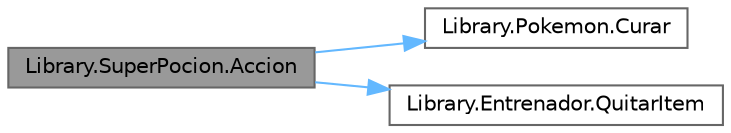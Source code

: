 digraph "Library.SuperPocion.Accion"
{
 // INTERACTIVE_SVG=YES
 // LATEX_PDF_SIZE
  bgcolor="transparent";
  edge [fontname=Helvetica,fontsize=10,labelfontname=Helvetica,labelfontsize=10];
  node [fontname=Helvetica,fontsize=10,shape=box,height=0.2,width=0.4];
  rankdir="LR";
  Node1 [id="Node000001",label="Library.SuperPocion.Accion",height=0.2,width=0.4,color="gray40", fillcolor="grey60", style="filled", fontcolor="black",tooltip="Cura al Pokémon ingresado otorgándole 70 puntos de vida o los que le falten para tener el máximo."];
  Node1 -> Node2 [id="edge1_Node000001_Node000002",color="steelblue1",style="solid",tooltip=" "];
  Node2 [id="Node000002",label="Library.Pokemon.Curar",height=0.2,width=0.4,color="grey40", fillcolor="white", style="filled",URL="$classLibrary_1_1Pokemon.html#aff71134477156b5bfe15b24aa5eb5df9",tooltip="Se encarga de curar al Pokémon."];
  Node1 -> Node3 [id="edge2_Node000001_Node000003",color="steelblue1",style="solid",tooltip=" "];
  Node3 [id="Node000003",label="Library.Entrenador.QuitarItem",height=0.2,width=0.4,color="grey40", fillcolor="white", style="filled",URL="$classLibrary_1_1Entrenador.html#aaf91b2a3c57e8e2f0f3128e74e1b561a",tooltip="Quita un item del catálogo del entrenador."];
}
